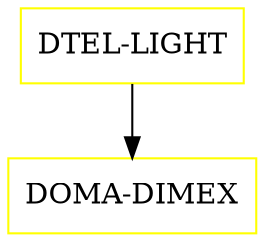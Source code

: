 digraph G {
  "DTEL-LIGHT" [shape=box,color=yellow];
  "DOMA-DIMEX" [shape=box,color=yellow,URL="./DOMA_DIMEX.html"];
  "DTEL-LIGHT" -> "DOMA-DIMEX";
}
